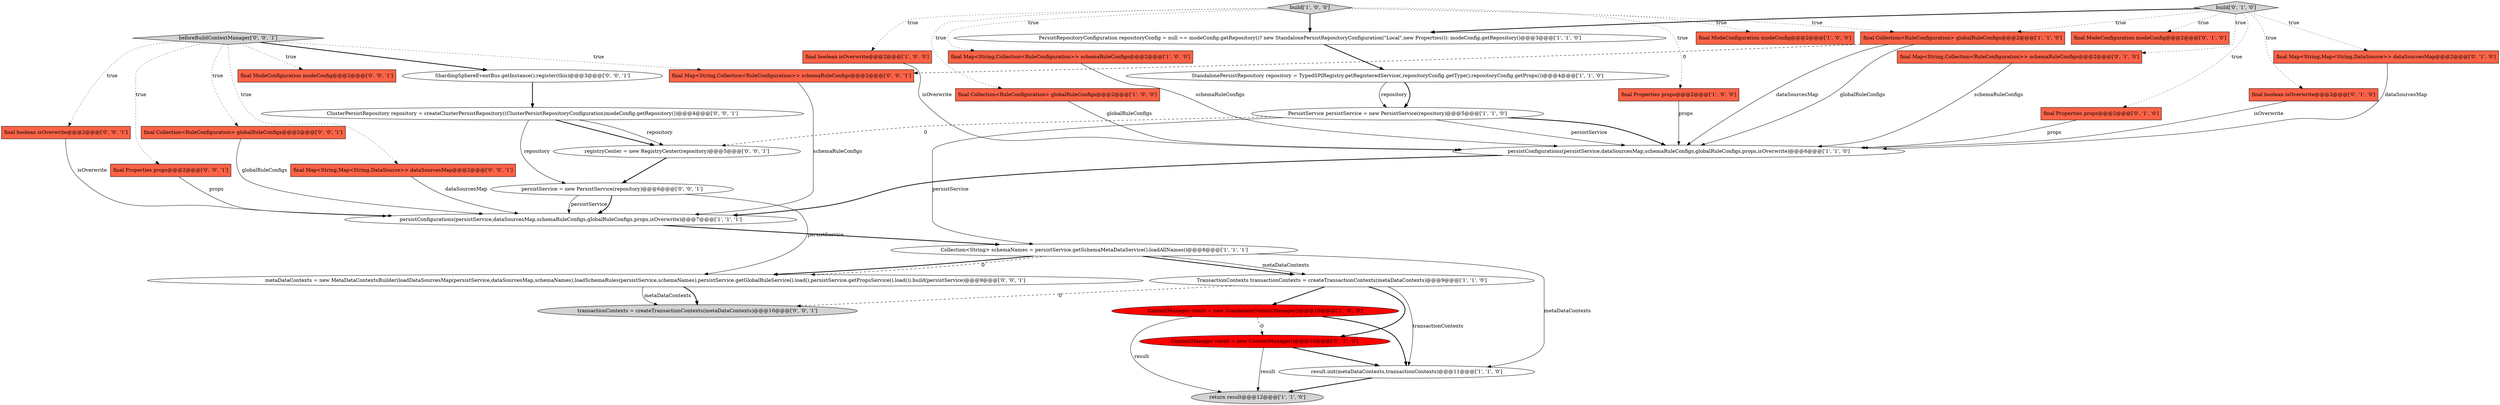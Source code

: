 digraph {
17 [style = filled, label = "final ModeConfiguration modeConfig@@@2@@@['0', '1', '0']", fillcolor = tomato, shape = box image = "AAA0AAABBB2BBB"];
6 [style = filled, label = "build['1', '0', '0']", fillcolor = lightgray, shape = diamond image = "AAA0AAABBB1BBB"];
14 [style = filled, label = "final Collection<RuleConfiguration> globalRuleConfigs@@@2@@@['1', '1', '0']", fillcolor = tomato, shape = box image = "AAA0AAABBB1BBB"];
30 [style = filled, label = "transactionContexts = createTransactionContexts(metaDataContexts)@@@10@@@['0', '0', '1']", fillcolor = lightgray, shape = ellipse image = "AAA0AAABBB3BBB"];
26 [style = filled, label = "persistService = new PersistService(repository)@@@6@@@['0', '0', '1']", fillcolor = white, shape = ellipse image = "AAA0AAABBB3BBB"];
28 [style = filled, label = "ShardingSphereEventBus.getInstance().register(this)@@@3@@@['0', '0', '1']", fillcolor = white, shape = ellipse image = "AAA0AAABBB3BBB"];
13 [style = filled, label = "final boolean isOverwrite@@@2@@@['1', '0', '0']", fillcolor = tomato, shape = box image = "AAA0AAABBB1BBB"];
15 [style = filled, label = "Collection<String> schemaNames = persistService.getSchemaMetaDataService().loadAllNames()@@@8@@@['1', '1', '1']", fillcolor = white, shape = ellipse image = "AAA0AAABBB1BBB"];
18 [style = filled, label = "final Map<String,Collection<RuleConfiguration>> schemaRuleConfigs@@@2@@@['0', '1', '0']", fillcolor = tomato, shape = box image = "AAA0AAABBB2BBB"];
10 [style = filled, label = "PersistService persistService = new PersistService(repository)@@@5@@@['1', '1', '0']", fillcolor = white, shape = ellipse image = "AAA0AAABBB1BBB"];
27 [style = filled, label = "ClusterPersistRepository repository = createClusterPersistRepository((ClusterPersistRepositoryConfiguration)modeConfig.getRepository())@@@4@@@['0', '0', '1']", fillcolor = white, shape = ellipse image = "AAA0AAABBB3BBB"];
7 [style = filled, label = "PersistRepositoryConfiguration repositoryConfig = null == modeConfig.getRepository()? new StandalonePersistRepositoryConfiguration(\"Local\",new Properties()): modeConfig.getRepository()@@@3@@@['1', '1', '0']", fillcolor = white, shape = ellipse image = "AAA0AAABBB1BBB"];
24 [style = filled, label = "final boolean isOverwrite@@@2@@@['0', '0', '1']", fillcolor = tomato, shape = box image = "AAA0AAABBB3BBB"];
20 [style = filled, label = "ContextManager result = new ContextManager()@@@10@@@['0', '1', '0']", fillcolor = red, shape = ellipse image = "AAA1AAABBB2BBB"];
3 [style = filled, label = "StandalonePersistRepository repository = TypedSPIRegistry.getRegisteredService(,repositoryConfig.getType(),repositoryConfig.getProps())@@@4@@@['1', '1', '0']", fillcolor = white, shape = ellipse image = "AAA0AAABBB1BBB"];
33 [style = filled, label = "final Properties props@@@2@@@['0', '0', '1']", fillcolor = tomato, shape = box image = "AAA0AAABBB3BBB"];
21 [style = filled, label = "final boolean isOverwrite@@@2@@@['0', '1', '0']", fillcolor = tomato, shape = box image = "AAA0AAABBB2BBB"];
9 [style = filled, label = "final ModeConfiguration modeConfig@@@2@@@['1', '0', '0']", fillcolor = tomato, shape = box image = "AAA0AAABBB1BBB"];
2 [style = filled, label = "final Collection<RuleConfiguration> globalRuleConfigs@@@2@@@['1', '0', '0']", fillcolor = tomato, shape = box image = "AAA0AAABBB1BBB"];
8 [style = filled, label = "result.init(metaDataContexts,transactionContexts)@@@11@@@['1', '1', '0']", fillcolor = white, shape = ellipse image = "AAA0AAABBB1BBB"];
29 [style = filled, label = "final Collection<RuleConfiguration> globalRuleConfigs@@@2@@@['0', '0', '1']", fillcolor = tomato, shape = box image = "AAA0AAABBB3BBB"];
11 [style = filled, label = "persistConfigurations(persistService,dataSourcesMap,schemaRuleConfigs,globalRuleConfigs,props,isOverwrite)@@@7@@@['1', '1', '1']", fillcolor = white, shape = ellipse image = "AAA0AAABBB1BBB"];
1 [style = filled, label = "final Map<String,Collection<RuleConfiguration>> schemaRuleConfigs@@@2@@@['1', '0', '0']", fillcolor = tomato, shape = box image = "AAA0AAABBB1BBB"];
32 [style = filled, label = "registryCenter = new RegistryCenter(repository)@@@5@@@['0', '0', '1']", fillcolor = white, shape = ellipse image = "AAA0AAABBB3BBB"];
35 [style = filled, label = "final Map<String,Map<String,DataSource>> dataSourcesMap@@@2@@@['0', '0', '1']", fillcolor = tomato, shape = box image = "AAA0AAABBB3BBB"];
36 [style = filled, label = "final Map<String,Collection<RuleConfiguration>> schemaRuleConfigs@@@2@@@['0', '0', '1']", fillcolor = tomato, shape = box image = "AAA0AAABBB3BBB"];
34 [style = filled, label = "beforeBuildContextManager['0', '0', '1']", fillcolor = lightgray, shape = diamond image = "AAA0AAABBB3BBB"];
23 [style = filled, label = "build['0', '1', '0']", fillcolor = lightgray, shape = diamond image = "AAA0AAABBB2BBB"];
12 [style = filled, label = "final Properties props@@@2@@@['1', '0', '0']", fillcolor = tomato, shape = box image = "AAA0AAABBB1BBB"];
19 [style = filled, label = "final Properties props@@@2@@@['0', '1', '0']", fillcolor = tomato, shape = box image = "AAA0AAABBB2BBB"];
16 [style = filled, label = "TransactionContexts transactionContexts = createTransactionContexts(metaDataContexts)@@@9@@@['1', '1', '0']", fillcolor = white, shape = ellipse image = "AAA0AAABBB1BBB"];
25 [style = filled, label = "final ModeConfiguration modeConfig@@@2@@@['0', '0', '1']", fillcolor = tomato, shape = box image = "AAA0AAABBB3BBB"];
0 [style = filled, label = "persistConfigurations(persistService,dataSourcesMap,schemaRuleConfigs,globalRuleConfigs,props,isOverwrite)@@@6@@@['1', '1', '0']", fillcolor = white, shape = ellipse image = "AAA0AAABBB1BBB"];
31 [style = filled, label = "metaDataContexts = new MetaDataContextsBuilder(loadDataSourcesMap(persistService,dataSourcesMap,schemaNames),loadSchemaRules(persistService,schemaNames),persistService.getGlobalRuleService().load(),persistService.getPropsService().load()).build(persistService)@@@9@@@['0', '0', '1']", fillcolor = white, shape = ellipse image = "AAA0AAABBB3BBB"];
22 [style = filled, label = "final Map<String,Map<String,DataSource>> dataSourcesMap@@@2@@@['0', '1', '0']", fillcolor = tomato, shape = box image = "AAA0AAABBB2BBB"];
4 [style = filled, label = "ContextManager result = new StandaloneContextManager()@@@10@@@['1', '0', '0']", fillcolor = red, shape = ellipse image = "AAA1AAABBB1BBB"];
5 [style = filled, label = "return result@@@12@@@['1', '1', '0']", fillcolor = lightgray, shape = ellipse image = "AAA0AAABBB1BBB"];
27->26 [style = solid, label="repository"];
27->32 [style = bold, label=""];
34->24 [style = dotted, label="true"];
36->11 [style = solid, label="schemaRuleConfigs"];
23->22 [style = dotted, label="true"];
26->11 [style = solid, label="persistService"];
12->0 [style = solid, label="props"];
21->0 [style = solid, label="isOverwrite"];
6->13 [style = dotted, label="true"];
34->36 [style = dotted, label="true"];
35->11 [style = solid, label="dataSourcesMap"];
6->1 [style = dotted, label="true"];
23->21 [style = dotted, label="true"];
34->29 [style = dotted, label="true"];
33->11 [style = solid, label="props"];
0->11 [style = bold, label=""];
15->8 [style = solid, label="metaDataContexts"];
23->19 [style = dotted, label="true"];
10->0 [style = solid, label="persistService"];
14->36 [style = dashed, label="0"];
15->16 [style = bold, label=""];
32->26 [style = bold, label=""];
10->15 [style = solid, label="persistService"];
26->11 [style = bold, label=""];
7->3 [style = bold, label=""];
11->15 [style = bold, label=""];
1->0 [style = solid, label="schemaRuleConfigs"];
34->28 [style = bold, label=""];
29->11 [style = solid, label="globalRuleConfigs"];
3->10 [style = bold, label=""];
23->14 [style = dotted, label="true"];
15->16 [style = solid, label="metaDataContexts"];
20->8 [style = bold, label=""];
6->14 [style = dotted, label="true"];
6->2 [style = dotted, label="true"];
13->0 [style = solid, label="isOverwrite"];
23->18 [style = dotted, label="true"];
4->5 [style = solid, label="result"];
8->5 [style = bold, label=""];
6->9 [style = dotted, label="true"];
15->31 [style = bold, label=""];
34->35 [style = dotted, label="true"];
26->31 [style = solid, label="persistService"];
4->20 [style = dashed, label="0"];
10->32 [style = dashed, label="0"];
14->0 [style = solid, label="dataSourcesMap"];
19->0 [style = solid, label="props"];
16->30 [style = dashed, label="0"];
10->0 [style = bold, label=""];
24->11 [style = solid, label="isOverwrite"];
22->0 [style = solid, label="dataSourcesMap"];
31->30 [style = bold, label=""];
34->33 [style = dotted, label="true"];
15->31 [style = dashed, label="0"];
2->0 [style = solid, label="globalRuleConfigs"];
16->8 [style = solid, label="transactionContexts"];
18->0 [style = solid, label="schemaRuleConfigs"];
27->32 [style = solid, label="repository"];
4->8 [style = bold, label=""];
23->7 [style = bold, label=""];
6->12 [style = dotted, label="true"];
31->30 [style = solid, label="metaDataContexts"];
14->0 [style = solid, label="globalRuleConfigs"];
28->27 [style = bold, label=""];
16->4 [style = bold, label=""];
20->5 [style = solid, label="result"];
6->7 [style = bold, label=""];
23->17 [style = dotted, label="true"];
16->20 [style = bold, label=""];
3->10 [style = solid, label="repository"];
34->25 [style = dotted, label="true"];
}
